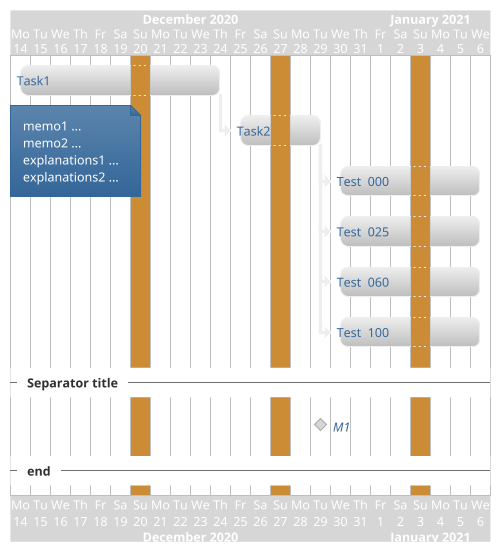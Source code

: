 ' Do not edit
' Theme Gallery
' autogenerated by script
'
@startgantt
!theme silver
Project starts the 2020-12-14
sunday are closed
[Task1] lasts 10 days
note bottom
  memo1 ...
  memo2 ...
  explanations1 ...
  explanations2 ...
end note
[Task2] lasts 4 days
[Task1] -> [Task2]
[Test  000] lasts 7 days and starts at [Task2]'s end and is 0% complete
[Test  025] lasts 7 days and starts at [Task2]'s end and is 25% complete
[Test  060] lasts 7 days and starts at [Task2]'s end and is 60% complete
[Test  100] lasts 7 days and starts at [Task2]'s end and is 100% complete
-- Separator title --
[M1] happens on 5 days after [Task1]'s end
-- end --
@endgantt
